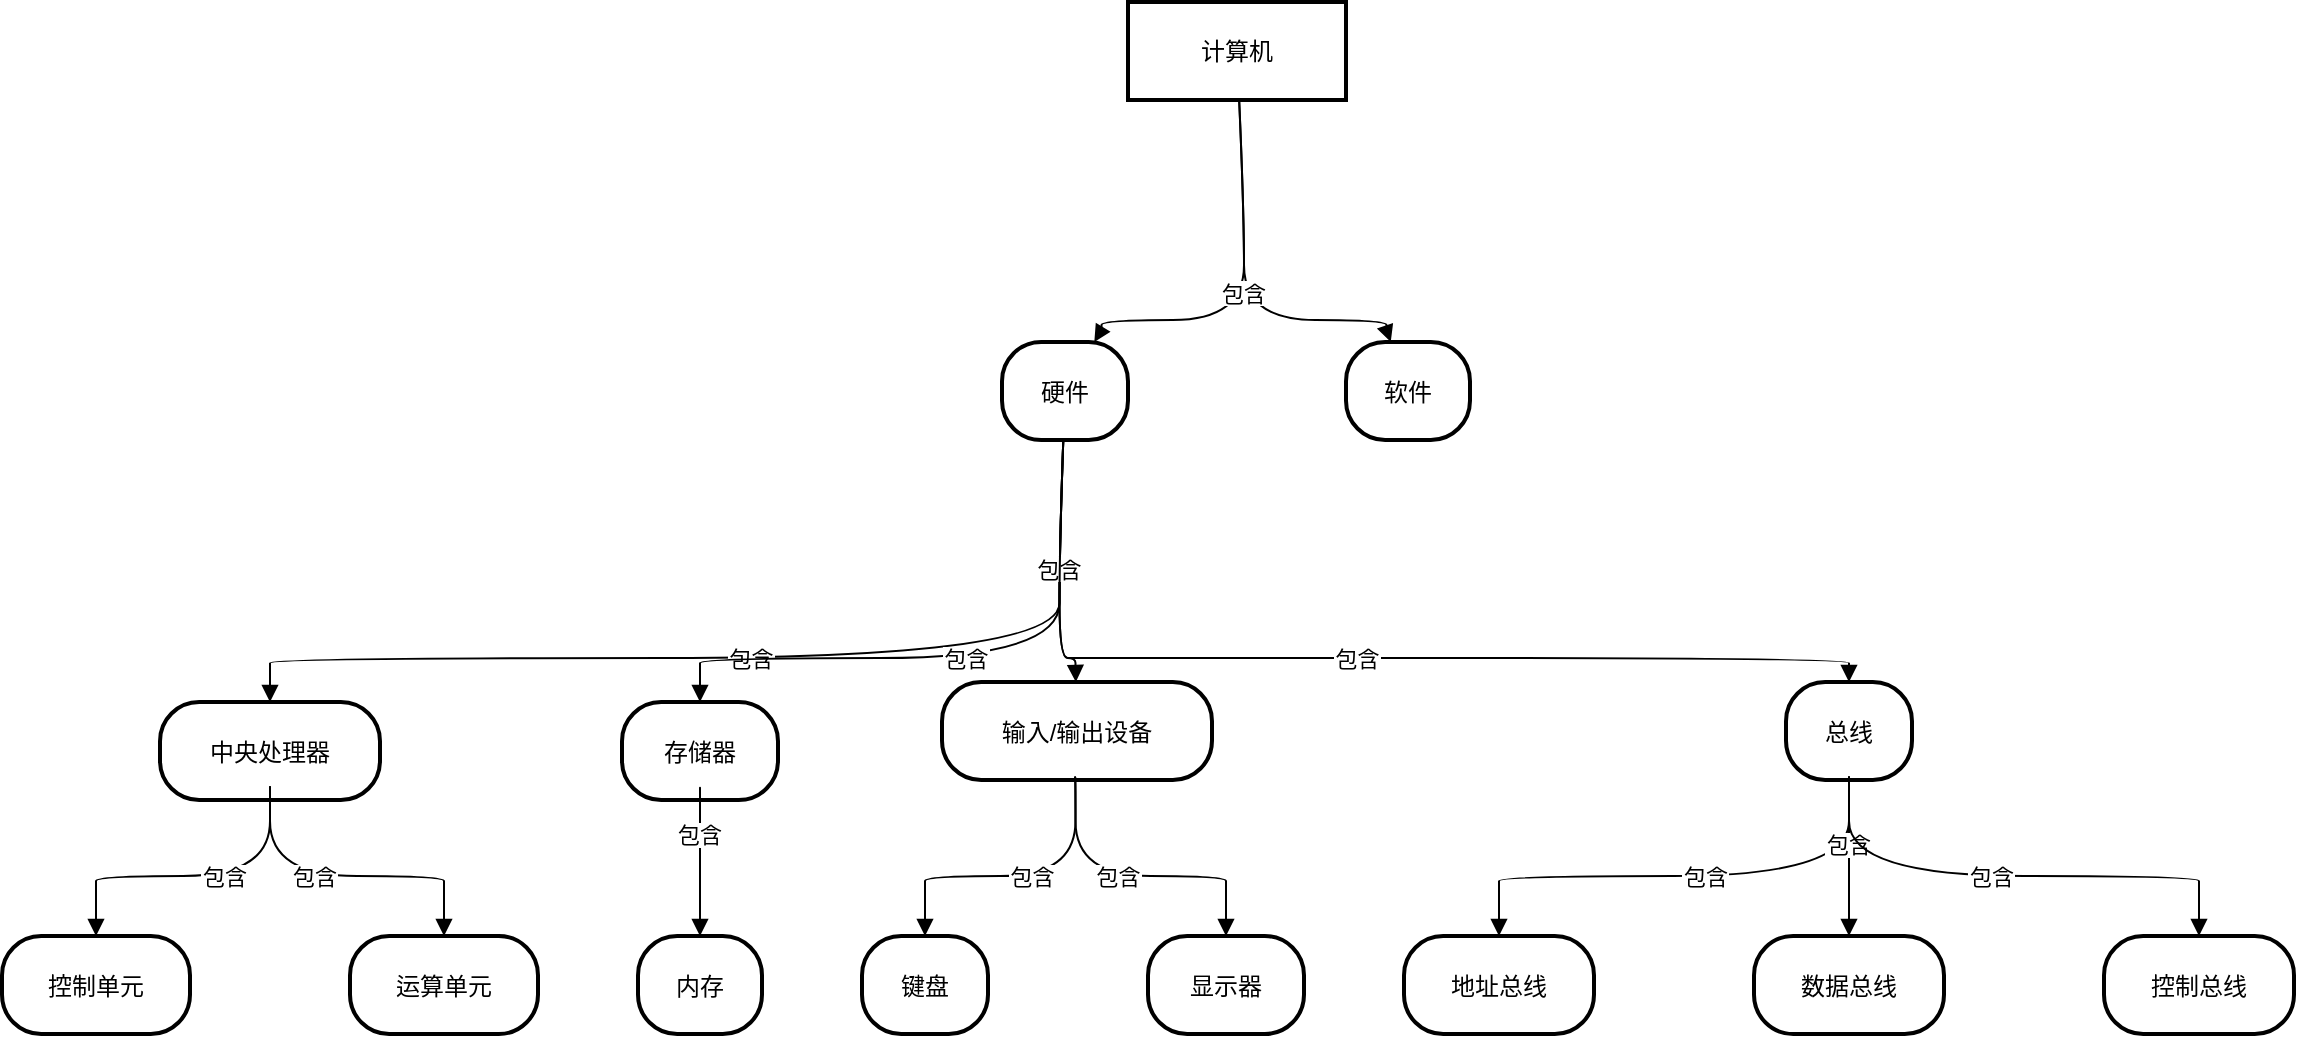 <mxfile version="24.8.0" pages="4">
  <diagram name="物理结构" id="1MIj7HOhZhAyQuEYsQym">
    <mxGraphModel dx="1221" dy="1787" grid="1" gridSize="10" guides="1" tooltips="1" connect="1" arrows="1" fold="1" page="1" pageScale="1" pageWidth="827" pageHeight="1169" math="0" shadow="0">
      <root>
        <mxCell id="0" />
        <mxCell id="1" parent="0" />
        <mxCell id="2" value="计算机" style="whiteSpace=wrap;strokeWidth=2;" parent="1" vertex="1">
          <mxGeometry x="623" y="-80" width="109" height="49" as="geometry" />
        </mxCell>
        <mxCell id="3" value="硬件" style="rounded=1;arcSize=40;strokeWidth=2" parent="1" vertex="1">
          <mxGeometry x="560" y="90" width="63" height="49" as="geometry" />
        </mxCell>
        <mxCell id="4" value="软件" style="rounded=1;arcSize=40;strokeWidth=2" parent="1" vertex="1">
          <mxGeometry x="732" y="90" width="62" height="49" as="geometry" />
        </mxCell>
        <mxCell id="5" value="中央处理器" style="rounded=1;arcSize=40;strokeWidth=2" parent="1" vertex="1">
          <mxGeometry x="139" y="270" width="110" height="49" as="geometry" />
        </mxCell>
        <mxCell id="6" value="存储器" style="rounded=1;arcSize=40;strokeWidth=2" parent="1" vertex="1">
          <mxGeometry x="370" y="270" width="78" height="49" as="geometry" />
        </mxCell>
        <mxCell id="7" value="输入/输出设备" style="rounded=1;arcSize=40;strokeWidth=2" parent="1" vertex="1">
          <mxGeometry x="530" y="260" width="135" height="49" as="geometry" />
        </mxCell>
        <mxCell id="8" value="总线" style="rounded=1;arcSize=40;strokeWidth=2" parent="1" vertex="1">
          <mxGeometry x="952" y="260" width="63" height="49" as="geometry" />
        </mxCell>
        <mxCell id="9" value="运算单元" style="rounded=1;arcSize=40;strokeWidth=2" parent="1" vertex="1">
          <mxGeometry x="234" y="387" width="94" height="49" as="geometry" />
        </mxCell>
        <mxCell id="10" value="控制单元" style="rounded=1;arcSize=40;strokeWidth=2" parent="1" vertex="1">
          <mxGeometry x="60" y="387" width="94" height="49" as="geometry" />
        </mxCell>
        <mxCell id="11" value="内存" style="rounded=1;arcSize=40;strokeWidth=2" parent="1" vertex="1">
          <mxGeometry x="378" y="387" width="62" height="49" as="geometry" />
        </mxCell>
        <mxCell id="12" value="键盘" style="rounded=1;arcSize=40;strokeWidth=2" parent="1" vertex="1">
          <mxGeometry x="490" y="387" width="63" height="49" as="geometry" />
        </mxCell>
        <mxCell id="13" value="显示器" style="rounded=1;arcSize=40;strokeWidth=2" parent="1" vertex="1">
          <mxGeometry x="633" y="387" width="78" height="49" as="geometry" />
        </mxCell>
        <mxCell id="14" value="地址总线" style="rounded=1;arcSize=40;strokeWidth=2" parent="1" vertex="1">
          <mxGeometry x="761" y="387" width="95" height="49" as="geometry" />
        </mxCell>
        <mxCell id="15" value="数据总线" style="rounded=1;arcSize=40;strokeWidth=2" parent="1" vertex="1">
          <mxGeometry x="936" y="387" width="95" height="49" as="geometry" />
        </mxCell>
        <mxCell id="16" value="控制总线" style="rounded=1;arcSize=40;strokeWidth=2" parent="1" vertex="1">
          <mxGeometry x="1111" y="387" width="95" height="49" as="geometry" />
        </mxCell>
        <mxCell id="17" value="包含" style="curved=1;startArrow=none;endArrow=block;noEdgeStyle=1;edgeStyle=orthogonalEdgeStyle;" parent="1" source="2" target="3" edge="1">
          <mxGeometry relative="1" as="geometry">
            <Array as="points">
              <mxPoint x="681" y="24" />
              <mxPoint x="681" y="79" />
              <mxPoint x="609.75" y="79" />
              <mxPoint x="609.75" y="84" />
            </Array>
          </mxGeometry>
        </mxCell>
        <mxCell id="18" value="包含" style="curved=1;startArrow=none;endArrow=block;noEdgeStyle=1;edgeStyle=orthogonalEdgeStyle;" parent="1" source="2" target="4" edge="1">
          <mxGeometry relative="1" as="geometry">
            <Array as="points">
              <mxPoint x="681" y="24" />
              <mxPoint x="681" y="79" />
              <mxPoint x="752.25" y="79" />
              <mxPoint x="752.25" y="84" />
            </Array>
          </mxGeometry>
        </mxCell>
        <mxCell id="19" value="包含" style="curved=1;startArrow=none;endArrow=block;noEdgeStyle=1;edgeStyle=orthogonalEdgeStyle;" parent="1" source="3" target="5" edge="1">
          <mxGeometry relative="1" as="geometry">
            <Array as="points">
              <mxPoint x="588.75" y="193" />
              <mxPoint x="588.75" y="248" />
              <mxPoint x="194" y="248" />
              <mxPoint x="194" y="253" />
            </Array>
          </mxGeometry>
        </mxCell>
        <mxCell id="20" value="包含" style="curved=1;startArrow=none;endArrow=block;noEdgeStyle=1;edgeStyle=orthogonalEdgeStyle;" parent="1" source="3" target="6" edge="1">
          <mxGeometry relative="1" as="geometry">
            <Array as="points">
              <mxPoint x="588.75" y="193" />
              <mxPoint x="588.75" y="248" />
              <mxPoint x="409" y="248" />
              <mxPoint x="409" y="253" />
            </Array>
          </mxGeometry>
        </mxCell>
        <mxCell id="21" value="包含" style="curved=1;startArrow=none;endArrow=block;noEdgeStyle=1;edgeStyle=orthogonalEdgeStyle;" parent="1" source="3" target="7" edge="1">
          <mxGeometry relative="1" as="geometry">
            <Array as="points">
              <mxPoint x="588.75" y="193" />
              <mxPoint x="588.75" y="248" />
              <mxPoint x="596.75" y="248" />
              <mxPoint x="596.75" y="253" />
            </Array>
          </mxGeometry>
        </mxCell>
        <mxCell id="22" value="包含" style="curved=1;startArrow=none;endArrow=block;noEdgeStyle=1;edgeStyle=orthogonalEdgeStyle;" parent="1" source="3" target="8" edge="1">
          <mxGeometry relative="1" as="geometry">
            <Array as="points">
              <mxPoint x="588.75" y="193" />
              <mxPoint x="588.75" y="248" />
              <mxPoint x="596.75" y="248" />
              <mxPoint x="983.5" y="248" />
              <mxPoint x="983.5" y="253" />
            </Array>
          </mxGeometry>
        </mxCell>
        <mxCell id="23" value="包含" style="curved=1;startArrow=none;endArrow=block;noEdgeStyle=1;edgeStyle=orthogonalEdgeStyle;" parent="1" source="5" target="9" edge="1">
          <mxGeometry relative="1" as="geometry">
            <Array as="points">
              <mxPoint x="194" y="302" />
              <mxPoint x="194" y="357" />
              <mxPoint x="281" y="357" />
              <mxPoint x="281" y="362" />
            </Array>
          </mxGeometry>
        </mxCell>
        <mxCell id="24" value="包含" style="curved=1;startArrow=none;endArrow=block;noEdgeStyle=1;edgeStyle=orthogonalEdgeStyle;" parent="1" source="5" target="10" edge="1">
          <mxGeometry relative="1" as="geometry">
            <Array as="points">
              <mxPoint x="194" y="302" />
              <mxPoint x="194" y="357" />
              <mxPoint x="107" y="357" />
              <mxPoint x="107" y="362" />
            </Array>
          </mxGeometry>
        </mxCell>
        <mxCell id="25" value="包含" style="curved=1;startArrow=none;endArrow=block;noEdgeStyle=1;edgeStyle=orthogonalEdgeStyle;" parent="1" source="6" target="11" edge="1">
          <mxGeometry relative="1" as="geometry">
            <Array as="points">
              <mxPoint x="409" y="302" />
              <mxPoint x="409" y="362" />
            </Array>
          </mxGeometry>
        </mxCell>
        <mxCell id="26" value="包含" style="curved=1;startArrow=none;endArrow=block;noEdgeStyle=1;edgeStyle=orthogonalEdgeStyle;" parent="1" source="7" target="12" edge="1">
          <mxGeometry relative="1" as="geometry">
            <Array as="points">
              <mxPoint x="596.75" y="302" />
              <mxPoint x="596.75" y="357" />
              <mxPoint x="521.5" y="357" />
              <mxPoint x="521.5" y="362" />
            </Array>
          </mxGeometry>
        </mxCell>
        <mxCell id="27" value="包含" style="curved=1;startArrow=none;endArrow=block;noEdgeStyle=1;edgeStyle=orthogonalEdgeStyle;" parent="1" source="7" target="13" edge="1">
          <mxGeometry relative="1" as="geometry">
            <Array as="points">
              <mxPoint x="596.75" y="302" />
              <mxPoint x="596.75" y="357" />
              <mxPoint x="672" y="357" />
              <mxPoint x="672" y="362" />
            </Array>
          </mxGeometry>
        </mxCell>
        <mxCell id="28" value="包含" style="curved=1;startArrow=none;endArrow=block;noEdgeStyle=1;edgeStyle=orthogonalEdgeStyle;" parent="1" source="8" target="14" edge="1">
          <mxGeometry relative="1" as="geometry">
            <Array as="points">
              <mxPoint x="983.5" y="302" />
              <mxPoint x="983.5" y="357" />
              <mxPoint x="808.5" y="357" />
              <mxPoint x="808.5" y="362" />
            </Array>
          </mxGeometry>
        </mxCell>
        <mxCell id="29" value="包含" style="curved=1;startArrow=none;endArrow=block;noEdgeStyle=1;edgeStyle=orthogonalEdgeStyle;" parent="1" source="8" target="15" edge="1">
          <mxGeometry relative="1" as="geometry">
            <Array as="points">
              <mxPoint x="983.5" y="302" />
              <mxPoint x="983.5" y="357" />
              <mxPoint x="983.5" y="362" />
            </Array>
          </mxGeometry>
        </mxCell>
        <mxCell id="30" value="包含" style="curved=1;startArrow=none;endArrow=block;noEdgeStyle=1;edgeStyle=orthogonalEdgeStyle;" parent="1" source="8" target="16" edge="1">
          <mxGeometry relative="1" as="geometry">
            <Array as="points">
              <mxPoint x="983.5" y="302" />
              <mxPoint x="983.5" y="357" />
              <mxPoint x="1158.5" y="357" />
              <mxPoint x="1158.5" y="362" />
            </Array>
          </mxGeometry>
        </mxCell>
      </root>
    </mxGraphModel>
  </diagram>
  <diagram id="dB_KrxIEE0aRw9CimLiI" name="计算机执行计算流程">
    <mxGraphModel dx="1221" dy="618" grid="1" gridSize="10" guides="1" tooltips="1" connect="1" arrows="1" fold="1" page="1" pageScale="1" pageWidth="827" pageHeight="1169" math="0" shadow="0">
      <root>
        <mxCell id="0" />
        <mxCell id="1" parent="0" />
        <mxCell id="aoWMnwn4L__SoC8vgPGV-27" value="数据表示" style="whiteSpace=wrap;strokeWidth=2;fillColor=#dae8fc;strokeColor=#6c8ebf;" vertex="1" parent="1">
          <mxGeometry x="43" y="1112" width="125" height="49" as="geometry" />
        </mxCell>
        <mxCell id="aoWMnwn4L__SoC8vgPGV-28" value="指令系统" style="whiteSpace=wrap;strokeWidth=2;fillColor=#dae8fc;strokeColor=#6c8ebf;" vertex="1" parent="1">
          <mxGeometry x="217" y="1112" width="124" height="49" as="geometry" />
        </mxCell>
        <mxCell id="aoWMnwn4L__SoC8vgPGV-29" value="CPU任务调度" style="whiteSpace=wrap;strokeWidth=2;fillColor=#dae8fc;strokeColor=#6c8ebf;" vertex="1" parent="1">
          <mxGeometry x="116" y="991" width="153" height="49" as="geometry" />
        </mxCell>
        <mxCell id="aoWMnwn4L__SoC8vgPGV-30" value="中断原理" style="whiteSpace=wrap;strokeWidth=2;fillColor=#dae8fc;strokeColor=#6c8ebf;" vertex="1" parent="1">
          <mxGeometry x="232" y="869" width="124" height="49" as="geometry" />
        </mxCell>
        <mxCell id="aoWMnwn4L__SoC8vgPGV-31" value="流水线技术" style="whiteSpace=wrap;strokeWidth=2;fillColor=#dae8fc;strokeColor=#6c8ebf;" vertex="1" parent="1">
          <mxGeometry x="20" y="748" width="141" height="49" as="geometry" />
        </mxCell>
        <mxCell id="aoWMnwn4L__SoC8vgPGV-32" value="重叠技术" style="whiteSpace=wrap;strokeWidth=2;fillColor=#dae8fc;strokeColor=#6c8ebf;" vertex="1" parent="1">
          <mxGeometry x="232" y="748" width="125" height="49" as="geometry" />
        </mxCell>
        <mxCell id="aoWMnwn4L__SoC8vgPGV-33" value="存储体系" style="whiteSpace=wrap;strokeWidth=2;fillColor=#dae8fc;strokeColor=#6c8ebf;" vertex="1" parent="1">
          <mxGeometry x="28" y="627" width="124" height="49" as="geometry" />
        </mxCell>
        <mxCell id="aoWMnwn4L__SoC8vgPGV-34" value="Cache和虚拟内存" style="whiteSpace=wrap;strokeWidth=2;fillColor=#dae8fc;strokeColor=#6c8ebf;" vertex="1" parent="1">
          <mxGeometry x="202" y="627" width="183" height="49" as="geometry" />
        </mxCell>
        <mxCell id="aoWMnwn4L__SoC8vgPGV-35" value="多核CPU" style="whiteSpace=wrap;strokeWidth=2;fillColor=#dae8fc;strokeColor=#6c8ebf;" vertex="1" parent="1">
          <mxGeometry x="132" y="505" width="121" height="49" as="geometry" />
        </mxCell>
        <mxCell id="aoWMnwn4L__SoC8vgPGV-36" value="阵列处理机" style="whiteSpace=wrap;strokeWidth=2;fillColor=#dae8fc;strokeColor=#6c8ebf;" vertex="1" parent="1">
          <mxGeometry x="122" y="384" width="141" height="49" as="geometry" />
        </mxCell>
        <mxCell id="aoWMnwn4L__SoC8vgPGV-37" value="多处理机系统" style="whiteSpace=wrap;strokeWidth=2;fillColor=#dae8fc;strokeColor=#6c8ebf;" vertex="1" parent="1">
          <mxGeometry x="114" y="263" width="156" height="49" as="geometry" />
        </mxCell>
        <mxCell id="aoWMnwn4L__SoC8vgPGV-38" value="分布式系统" style="whiteSpace=wrap;strokeWidth=2;fillColor=#dae8fc;strokeColor=#6c8ebf;" vertex="1" parent="1">
          <mxGeometry x="122" y="141" width="141" height="49" as="geometry" />
        </mxCell>
        <mxCell id="aoWMnwn4L__SoC8vgPGV-39" value="超级计算机" style="whiteSpace=wrap;strokeWidth=2;fillColor=#dae8fc;strokeColor=#6c8ebf;" vertex="1" parent="1">
          <mxGeometry x="122" y="20" width="141" height="49" as="geometry" />
        </mxCell>
        <mxCell id="aoWMnwn4L__SoC8vgPGV-40" value="基础" style="curved=1;startArrow=none;endArrow=block;exitX=0.5;exitY=0;entryX=0.27;entryY=0.99;rounded=0;fillColor=#dae8fc;strokeColor=#6c8ebf;" edge="1" parent="1" source="aoWMnwn4L__SoC8vgPGV-27" target="aoWMnwn4L__SoC8vgPGV-29">
          <mxGeometry relative="1" as="geometry">
            <Array as="points">
              <mxPoint x="105" y="1076" />
            </Array>
          </mxGeometry>
        </mxCell>
        <mxCell id="aoWMnwn4L__SoC8vgPGV-41" value="基础" style="curved=1;startArrow=none;endArrow=block;exitX=0.5;exitY=0;entryX=0.73;entryY=0.99;rounded=0;fillColor=#dae8fc;strokeColor=#6c8ebf;" edge="1" parent="1" source="aoWMnwn4L__SoC8vgPGV-28" target="aoWMnwn4L__SoC8vgPGV-29">
          <mxGeometry relative="1" as="geometry">
            <Array as="points">
              <mxPoint x="279" y="1076" />
            </Array>
          </mxGeometry>
        </mxCell>
        <mxCell id="aoWMnwn4L__SoC8vgPGV-42" value="优化" style="curved=1;startArrow=none;endArrow=block;exitX=0.76;exitY=-0.01;entryX=0.5;entryY=1;rounded=0;fillColor=#dae8fc;strokeColor=#6c8ebf;" edge="1" parent="1" source="aoWMnwn4L__SoC8vgPGV-29" target="aoWMnwn4L__SoC8vgPGV-30">
          <mxGeometry relative="1" as="geometry">
            <Array as="points">
              <mxPoint x="294" y="954" />
            </Array>
          </mxGeometry>
        </mxCell>
        <mxCell id="aoWMnwn4L__SoC8vgPGV-43" value="优化" style="curved=1;startArrow=none;endArrow=block;exitX=0.23;exitY=-0.01;entryX=0.5;entryY=0.99;rounded=0;fillColor=#dae8fc;strokeColor=#6c8ebf;" edge="1" parent="1" source="aoWMnwn4L__SoC8vgPGV-29" target="aoWMnwn4L__SoC8vgPGV-31">
          <mxGeometry relative="1" as="geometry">
            <Array as="points">
              <mxPoint x="90" y="954" />
            </Array>
          </mxGeometry>
        </mxCell>
        <mxCell id="aoWMnwn4L__SoC8vgPGV-44" value="提升" style="curved=1;startArrow=none;endArrow=block;exitX=0.5;exitY=0.01;entryX=0.5;entryY=0.99;rounded=0;fillColor=#dae8fc;strokeColor=#6c8ebf;" edge="1" parent="1" source="aoWMnwn4L__SoC8vgPGV-30" target="aoWMnwn4L__SoC8vgPGV-32">
          <mxGeometry relative="1" as="geometry">
            <Array as="points" />
          </mxGeometry>
        </mxCell>
        <mxCell id="aoWMnwn4L__SoC8vgPGV-45" value="提升" style="curved=1;startArrow=none;endArrow=block;exitX=0.5;exitY=0;entryX=0.5;entryY=0.99;rounded=0;fillColor=#dae8fc;strokeColor=#6c8ebf;" edge="1" parent="1" source="aoWMnwn4L__SoC8vgPGV-31" target="aoWMnwn4L__SoC8vgPGV-33">
          <mxGeometry relative="1" as="geometry">
            <Array as="points" />
          </mxGeometry>
        </mxCell>
        <mxCell id="aoWMnwn4L__SoC8vgPGV-46" value="提升" style="curved=1;startArrow=none;endArrow=block;exitX=0.5;exitY=0;entryX=0.5;entryY=0.99;rounded=0;fillColor=#dae8fc;strokeColor=#6c8ebf;" edge="1" parent="1" source="aoWMnwn4L__SoC8vgPGV-32" target="aoWMnwn4L__SoC8vgPGV-34">
          <mxGeometry relative="1" as="geometry">
            <Array as="points" />
          </mxGeometry>
        </mxCell>
        <mxCell id="aoWMnwn4L__SoC8vgPGV-47" value="扩展" style="curved=1;startArrow=none;endArrow=block;exitX=0.5;exitY=-0.01;entryX=0.16;entryY=1;rounded=0;fillColor=#dae8fc;strokeColor=#6c8ebf;" edge="1" parent="1" source="aoWMnwn4L__SoC8vgPGV-33" target="aoWMnwn4L__SoC8vgPGV-35">
          <mxGeometry relative="1" as="geometry">
            <Array as="points">
              <mxPoint x="90" y="590" />
            </Array>
          </mxGeometry>
        </mxCell>
        <mxCell id="aoWMnwn4L__SoC8vgPGV-48" value="扩展" style="curved=1;startArrow=none;endArrow=block;exitX=0.5;exitY=-0.01;entryX=0.83;entryY=1;rounded=0;fillColor=#dae8fc;strokeColor=#6c8ebf;" edge="1" parent="1" source="aoWMnwn4L__SoC8vgPGV-34" target="aoWMnwn4L__SoC8vgPGV-35">
          <mxGeometry relative="1" as="geometry">
            <Array as="points">
              <mxPoint x="294" y="590" />
            </Array>
          </mxGeometry>
        </mxCell>
        <mxCell id="aoWMnwn4L__SoC8vgPGV-49" value="更大规模" style="curved=1;startArrow=none;endArrow=block;exitX=0.5;exitY=0.01;entryX=0.5;entryY=0.99;rounded=0;fillColor=#dae8fc;strokeColor=#6c8ebf;" edge="1" parent="1" source="aoWMnwn4L__SoC8vgPGV-35" target="aoWMnwn4L__SoC8vgPGV-36">
          <mxGeometry relative="1" as="geometry">
            <Array as="points" />
          </mxGeometry>
        </mxCell>
        <mxCell id="aoWMnwn4L__SoC8vgPGV-50" value="更大规模" style="curved=1;startArrow=none;endArrow=block;exitX=0.5;exitY=0;entryX=0.5;entryY=0.99;rounded=0;fillColor=#dae8fc;strokeColor=#6c8ebf;" edge="1" parent="1" source="aoWMnwn4L__SoC8vgPGV-36" target="aoWMnwn4L__SoC8vgPGV-37">
          <mxGeometry relative="1" as="geometry">
            <Array as="points" />
          </mxGeometry>
        </mxCell>
        <mxCell id="aoWMnwn4L__SoC8vgPGV-51" value="最大规模" style="curved=1;startArrow=none;endArrow=block;exitX=0.5;exitY=-0.01;entryX=0.5;entryY=1;rounded=0;fillColor=#dae8fc;strokeColor=#6c8ebf;" edge="1" parent="1" source="aoWMnwn4L__SoC8vgPGV-37" target="aoWMnwn4L__SoC8vgPGV-38">
          <mxGeometry relative="1" as="geometry">
            <Array as="points" />
          </mxGeometry>
        </mxCell>
        <mxCell id="aoWMnwn4L__SoC8vgPGV-52" value="最大规模" style="curved=1;startArrow=none;endArrow=block;exitX=0.5;exitY=0.01;entryX=0.5;entryY=0.99;rounded=0;fillColor=#dae8fc;strokeColor=#6c8ebf;" edge="1" parent="1" source="aoWMnwn4L__SoC8vgPGV-38" target="aoWMnwn4L__SoC8vgPGV-39">
          <mxGeometry relative="1" as="geometry">
            <Array as="points" />
          </mxGeometry>
        </mxCell>
      </root>
    </mxGraphModel>
  </diagram>
  <diagram id="7XZq_1fwv5evVD7kf65w" name="多个计算机">
    <mxGraphModel dx="1221" dy="618" grid="1" gridSize="10" guides="1" tooltips="1" connect="1" arrows="1" fold="1" page="1" pageScale="1" pageWidth="827" pageHeight="1169" math="0" shadow="0">
      <root>
        <mxCell id="0" />
        <mxCell id="1" parent="0" />
      </root>
    </mxGraphModel>
  </diagram>
  <diagram id="F_IjCrpqo8BFFK9PKyQc" name="计算机阵列">
    <mxGraphModel dx="1221" dy="618" grid="1" gridSize="10" guides="1" tooltips="1" connect="1" arrows="1" fold="1" page="1" pageScale="1" pageWidth="827" pageHeight="1169" math="0" shadow="0">
      <root>
        <mxCell id="0" />
        <mxCell id="1" parent="0" />
      </root>
    </mxGraphModel>
  </diagram>
</mxfile>
